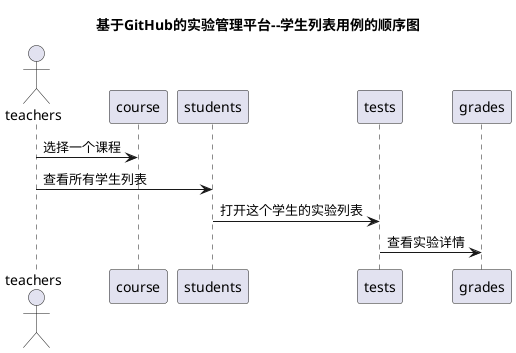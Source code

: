 @startuml
title 基于GitHub的实验管理平台--学生列表用例的顺序图
actor teachers
teachers -> course:选择一个课程
teachers -> students: 查看所有学生列表
students -> tests:打开这个学生的实验列表
tests -> grades:查看实验详情
@enduml